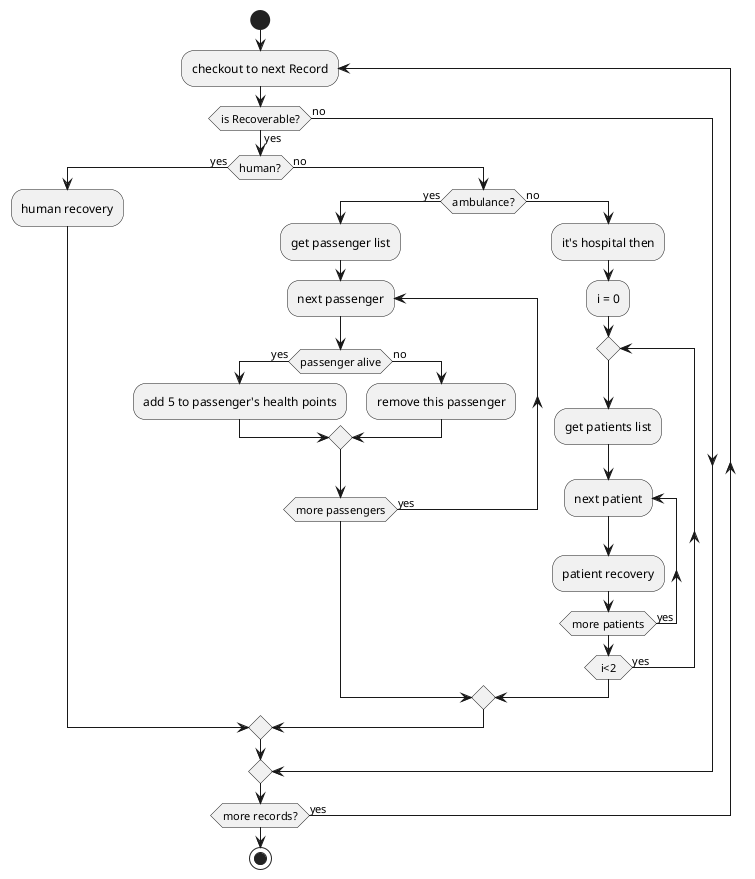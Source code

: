 @startuml recovery_diagram_08062020
start

repeat :checkout to next Record;

if(is Recoverable?) then (yes)

    if(human?)then(yes)
        :human recovery;
    else(no)
        if(ambulance?)then(yes)
            :get passenger list;
            repeat :next passenger;
                if(passenger alive)then(yes)
                    :add 5 to passenger's health points;
                else(no)
                    :remove this passenger;
                endif
            repeat while(more passengers)is (yes)
        else(no)
            :it's hospital then;
            :i = 0;
            repeat
                :get patients list;
                repeat :next patient;
                    :patient recovery;
                repeat while (more patients)is(yes)
            repeat while(i<2)is (yes)
        endif
    endif

else (no)
endif

repeat while(more records?) is (yes) 

stop
@enduml
